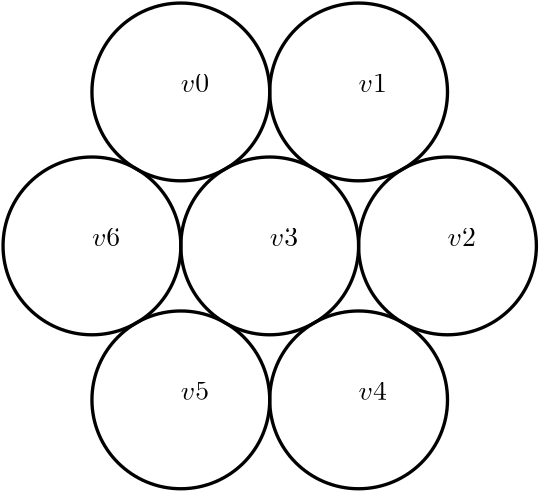 <?xml version="1.0"?>
<!DOCTYPE ipe SYSTEM "ipe.dtd">
<ipe version="70107" creator="Ipe 7.1.10">
<info created="D:20171129205900" modified="D:20171129213526"/>
<ipestyle name="basic">
<pen name="fat" value="1.2"/>
</ipestyle>
<page>
<layer name="alpha"/>
<view layers="alpha" active="alpha"/>
<path layer="alpha" stroke="black" pen="fat">
32.0 0 0 32.0 192.0 704.0 e
</path>
<text transformations="translations" pos="192.0 704.0" stroke="black" type="label" width="10.168" height="6.42" depth="0" valign="baseline">$v0$</text>
<path layer="alpha" stroke="black" pen="fat">
32.0 0 0 32.0 256.0 704.0 e
</path>
<text transformations="translations" pos="256.0 704.0" stroke="black" type="label" width="10.168" height="6.42" depth="0" valign="baseline">$v1$</text>
<path layer="alpha" stroke="black" pen="fat">
32.0 0 0 32.0 288.0 648.5743741577959 e
</path>
<text transformations="translations" pos="288.0 648.5743741577959" stroke="black" type="label" width="10.168" height="6.42" depth="0" valign="baseline">$v2$</text>
<path layer="alpha" stroke="black" pen="fat">
32.0 0 0 32.0 224.0 648.5743741577959 e
</path>
<text transformations="translations" pos="224.0 648.5743741577959" stroke="black" type="label" width="10.168" height="6.42" depth="0" valign="baseline">$v3$</text>
<path layer="alpha" stroke="black" pen="fat">
32.0 0 0 32.0 256.0 593.1487483155919 e
</path>
<text transformations="translations" pos="256.0 593.1487483155919" stroke="black" type="label" width="10.168" height="6.42" depth="0" valign="baseline">$v4$</text>
<path layer="alpha" stroke="black" pen="fat">
32.0 0 0 32.0 192.0 593.1487483155919 e
</path>
<text transformations="translations" pos="192.0 593.1487483155919" stroke="black" type="label" width="10.168" height="6.42" depth="0" valign="baseline">$v5$</text>
<path layer="alpha" stroke="black" pen="fat">
32.0 0 0 32.0 159.99999999999997 648.5743741577959 e
</path>
<text transformations="translations" pos="159.99999999999997 648.5743741577959" stroke="black" type="label" width="10.168" height="6.42" depth="0" valign="baseline">$v6$</text>
</page>
</ipe>
